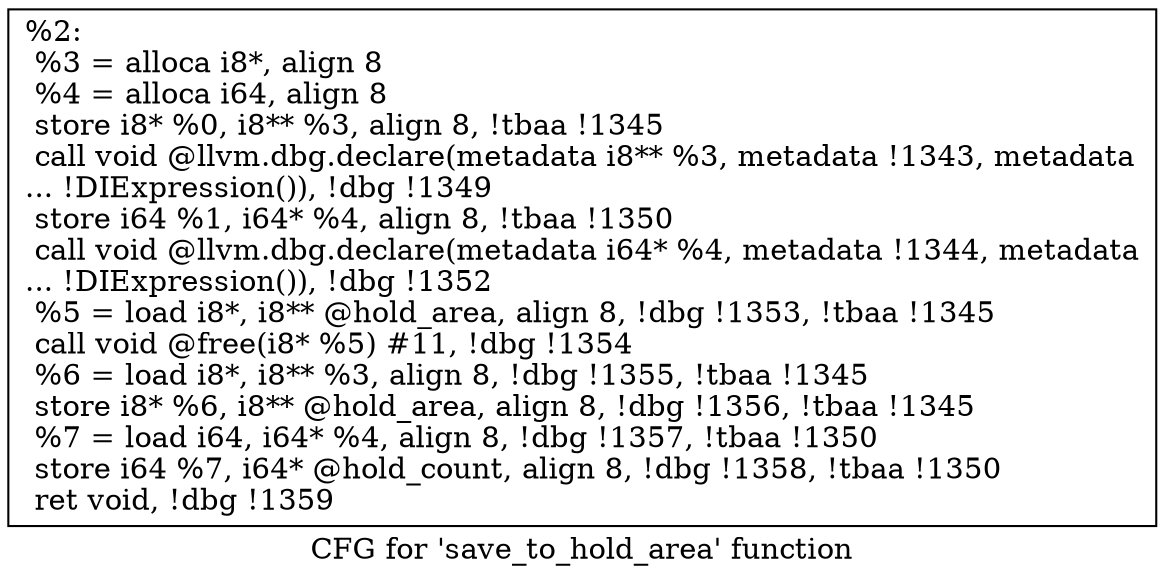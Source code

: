 digraph "CFG for 'save_to_hold_area' function" {
	label="CFG for 'save_to_hold_area' function";

	Node0x136f170 [shape=record,label="{%2:\l  %3 = alloca i8*, align 8\l  %4 = alloca i64, align 8\l  store i8* %0, i8** %3, align 8, !tbaa !1345\l  call void @llvm.dbg.declare(metadata i8** %3, metadata !1343, metadata\l... !DIExpression()), !dbg !1349\l  store i64 %1, i64* %4, align 8, !tbaa !1350\l  call void @llvm.dbg.declare(metadata i64* %4, metadata !1344, metadata\l... !DIExpression()), !dbg !1352\l  %5 = load i8*, i8** @hold_area, align 8, !dbg !1353, !tbaa !1345\l  call void @free(i8* %5) #11, !dbg !1354\l  %6 = load i8*, i8** %3, align 8, !dbg !1355, !tbaa !1345\l  store i8* %6, i8** @hold_area, align 8, !dbg !1356, !tbaa !1345\l  %7 = load i64, i64* %4, align 8, !dbg !1357, !tbaa !1350\l  store i64 %7, i64* @hold_count, align 8, !dbg !1358, !tbaa !1350\l  ret void, !dbg !1359\l}"];
}
